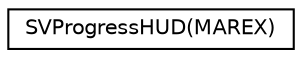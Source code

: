 digraph "类继承关系图"
{
  edge [fontname="Helvetica",fontsize="10",labelfontname="Helvetica",labelfontsize="10"];
  node [fontname="Helvetica",fontsize="10",shape=record];
  rankdir="LR";
  Node0 [label="SVProgressHUD(MAREX)",height=0.2,width=0.4,color="black", fillcolor="white", style="filled",URL="$category_s_v_progress_h_u_d_07_m_a_r_e_x_08.html"];
}
